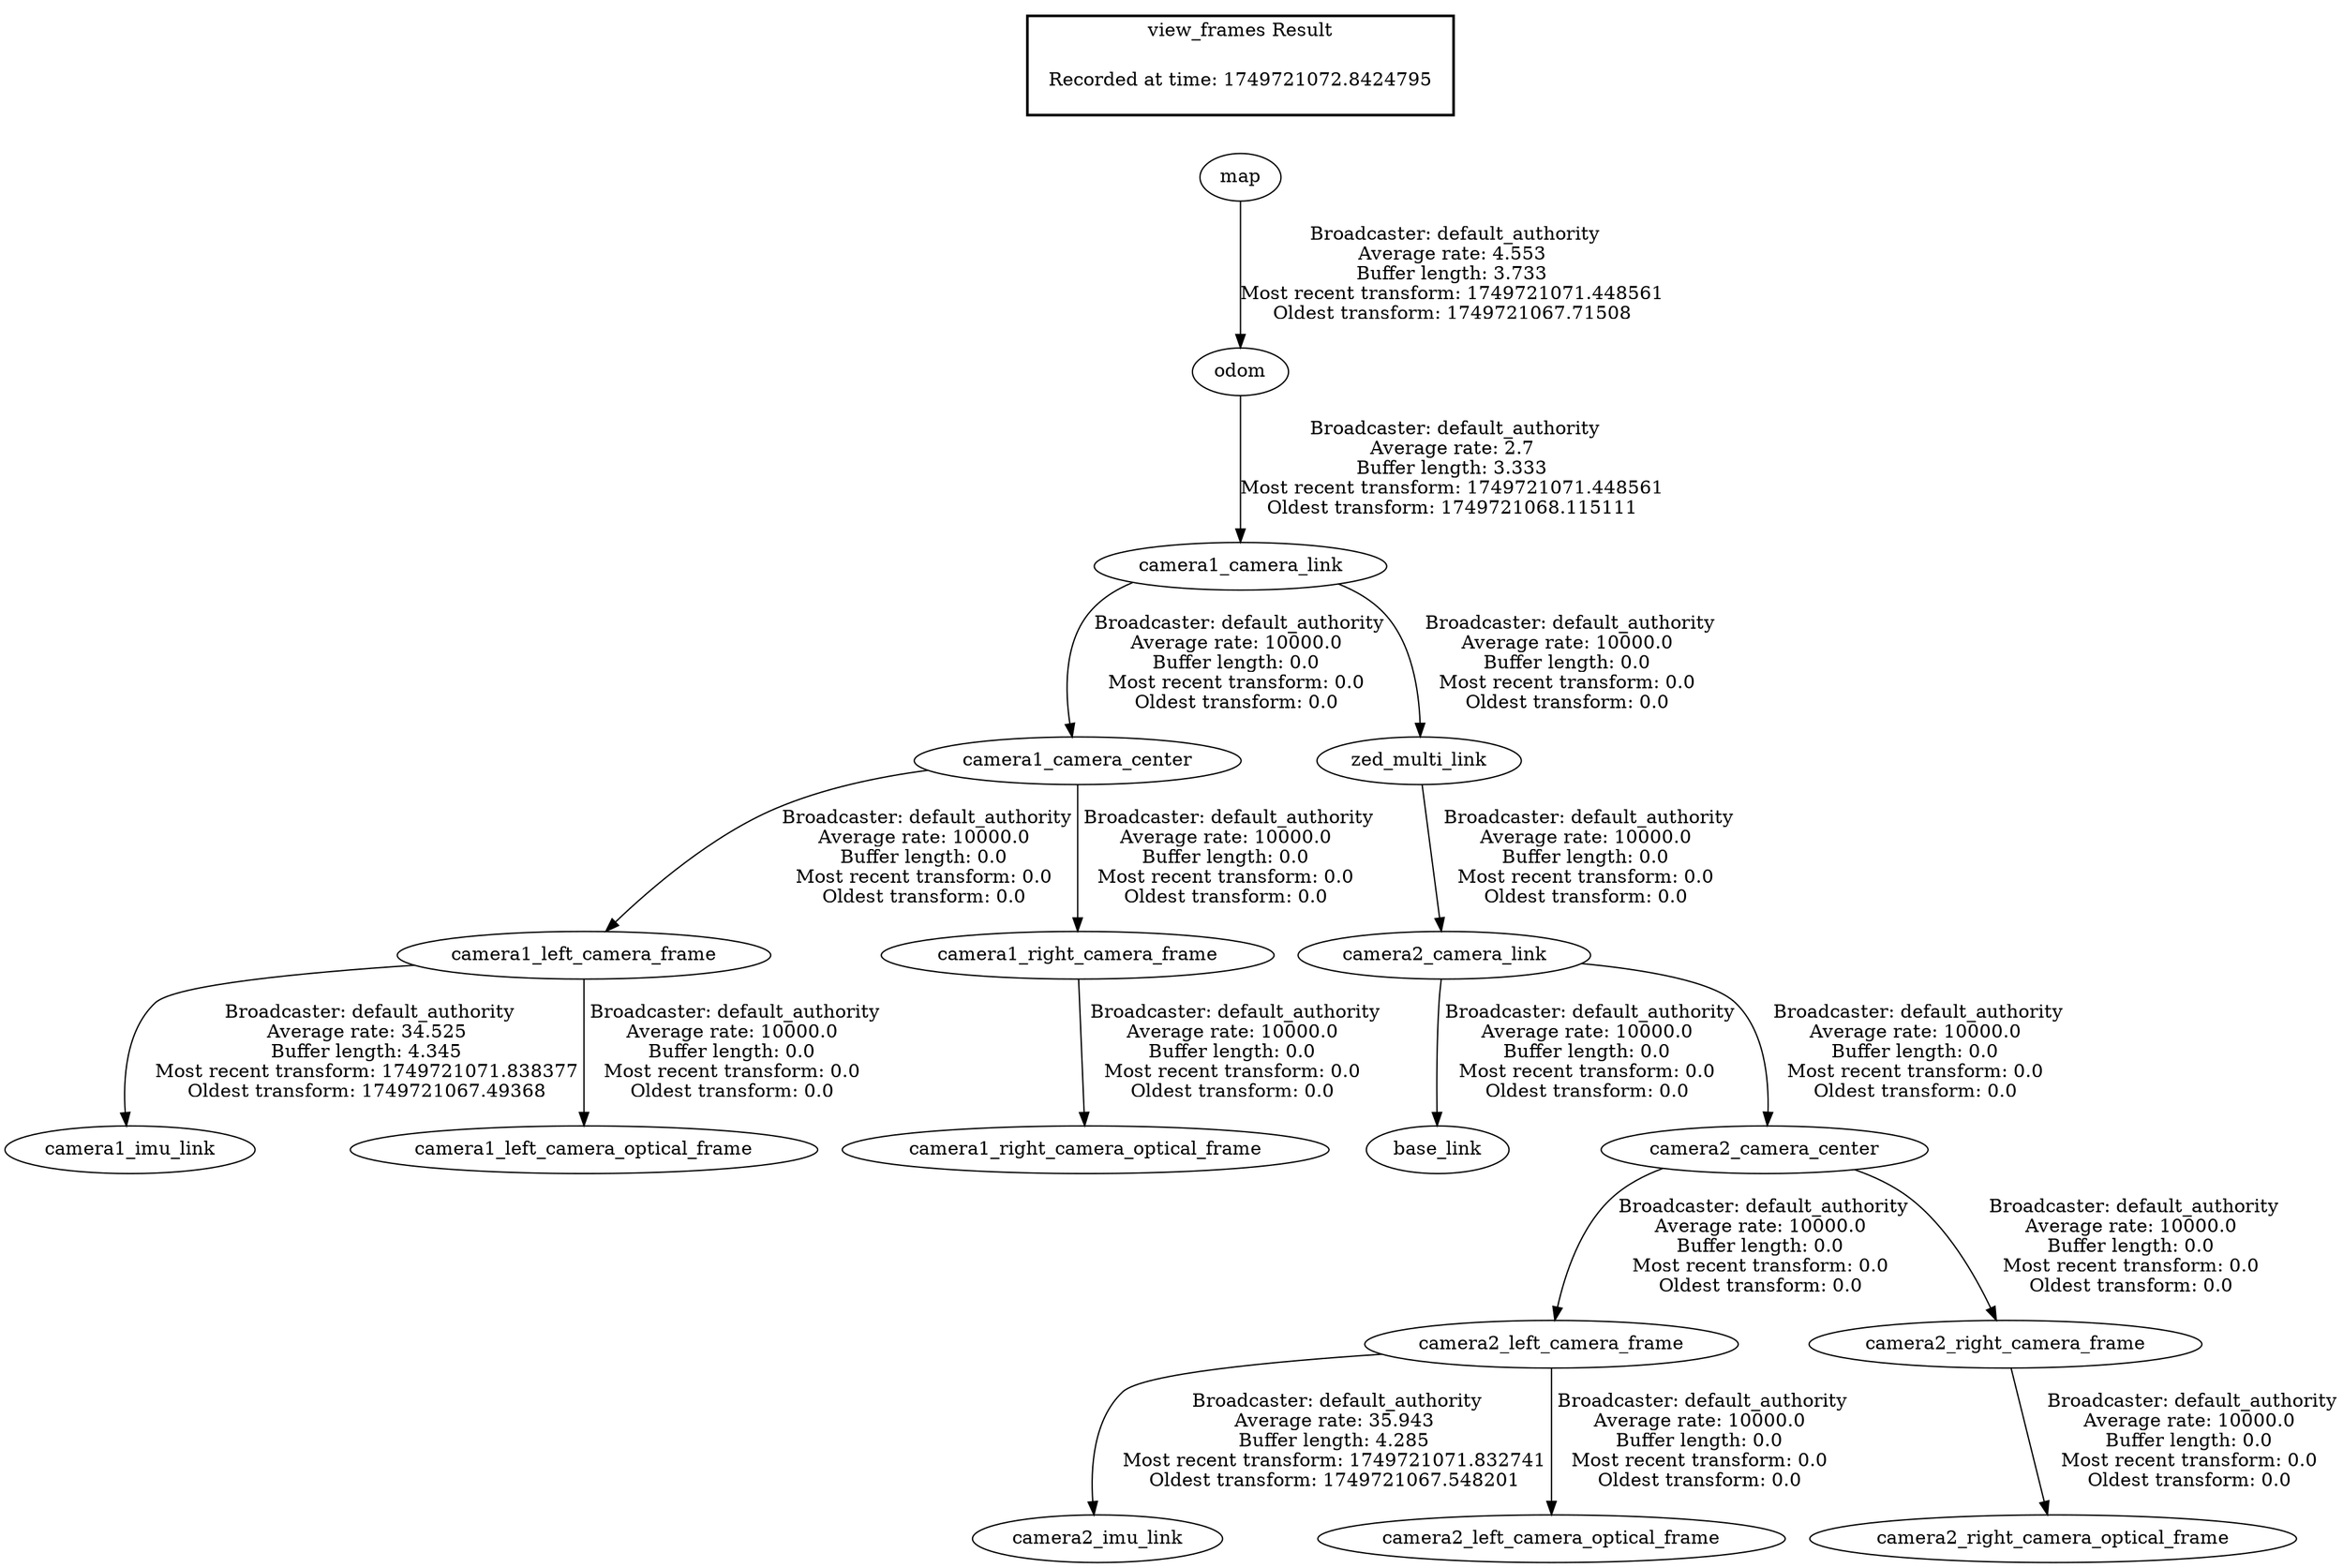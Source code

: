 digraph G {
"camera1_left_camera_frame" -> "camera1_imu_link"[label=" Broadcaster: default_authority\nAverage rate: 34.525\nBuffer length: 4.345\nMost recent transform: 1749721071.838377\nOldest transform: 1749721067.49368\n"];
"camera1_camera_center" -> "camera1_left_camera_frame"[label=" Broadcaster: default_authority\nAverage rate: 10000.0\nBuffer length: 0.0\nMost recent transform: 0.0\nOldest transform: 0.0\n"];
"camera2_camera_link" -> "base_link"[label=" Broadcaster: default_authority\nAverage rate: 10000.0\nBuffer length: 0.0\nMost recent transform: 0.0\nOldest transform: 0.0\n"];
"zed_multi_link" -> "camera2_camera_link"[label=" Broadcaster: default_authority\nAverage rate: 10000.0\nBuffer length: 0.0\nMost recent transform: 0.0\nOldest transform: 0.0\n"];
"camera1_camera_link" -> "zed_multi_link"[label=" Broadcaster: default_authority\nAverage rate: 10000.0\nBuffer length: 0.0\nMost recent transform: 0.0\nOldest transform: 0.0\n"];
"odom" -> "camera1_camera_link"[label=" Broadcaster: default_authority\nAverage rate: 2.7\nBuffer length: 3.333\nMost recent transform: 1749721071.448561\nOldest transform: 1749721068.115111\n"];
"camera2_left_camera_frame" -> "camera2_imu_link"[label=" Broadcaster: default_authority\nAverage rate: 35.943\nBuffer length: 4.285\nMost recent transform: 1749721071.832741\nOldest transform: 1749721067.548201\n"];
"camera2_camera_center" -> "camera2_left_camera_frame"[label=" Broadcaster: default_authority\nAverage rate: 10000.0\nBuffer length: 0.0\nMost recent transform: 0.0\nOldest transform: 0.0\n"];
"camera2_camera_link" -> "camera2_camera_center"[label=" Broadcaster: default_authority\nAverage rate: 10000.0\nBuffer length: 0.0\nMost recent transform: 0.0\nOldest transform: 0.0\n"];
"camera2_left_camera_frame" -> "camera2_left_camera_optical_frame"[label=" Broadcaster: default_authority\nAverage rate: 10000.0\nBuffer length: 0.0\nMost recent transform: 0.0\nOldest transform: 0.0\n"];
"camera2_camera_center" -> "camera2_right_camera_frame"[label=" Broadcaster: default_authority\nAverage rate: 10000.0\nBuffer length: 0.0\nMost recent transform: 0.0\nOldest transform: 0.0\n"];
"camera2_right_camera_frame" -> "camera2_right_camera_optical_frame"[label=" Broadcaster: default_authority\nAverage rate: 10000.0\nBuffer length: 0.0\nMost recent transform: 0.0\nOldest transform: 0.0\n"];
"camera1_camera_link" -> "camera1_camera_center"[label=" Broadcaster: default_authority\nAverage rate: 10000.0\nBuffer length: 0.0\nMost recent transform: 0.0\nOldest transform: 0.0\n"];
"camera1_left_camera_frame" -> "camera1_left_camera_optical_frame"[label=" Broadcaster: default_authority\nAverage rate: 10000.0\nBuffer length: 0.0\nMost recent transform: 0.0\nOldest transform: 0.0\n"];
"camera1_camera_center" -> "camera1_right_camera_frame"[label=" Broadcaster: default_authority\nAverage rate: 10000.0\nBuffer length: 0.0\nMost recent transform: 0.0\nOldest transform: 0.0\n"];
"camera1_right_camera_frame" -> "camera1_right_camera_optical_frame"[label=" Broadcaster: default_authority\nAverage rate: 10000.0\nBuffer length: 0.0\nMost recent transform: 0.0\nOldest transform: 0.0\n"];
"map" -> "odom"[label=" Broadcaster: default_authority\nAverage rate: 4.553\nBuffer length: 3.733\nMost recent transform: 1749721071.448561\nOldest transform: 1749721067.71508\n"];
edge [style=invis];
 subgraph cluster_legend { style=bold; color=black; label ="view_frames Result";
"Recorded at time: 1749721072.8424795"[ shape=plaintext ] ;
}->"map";
}